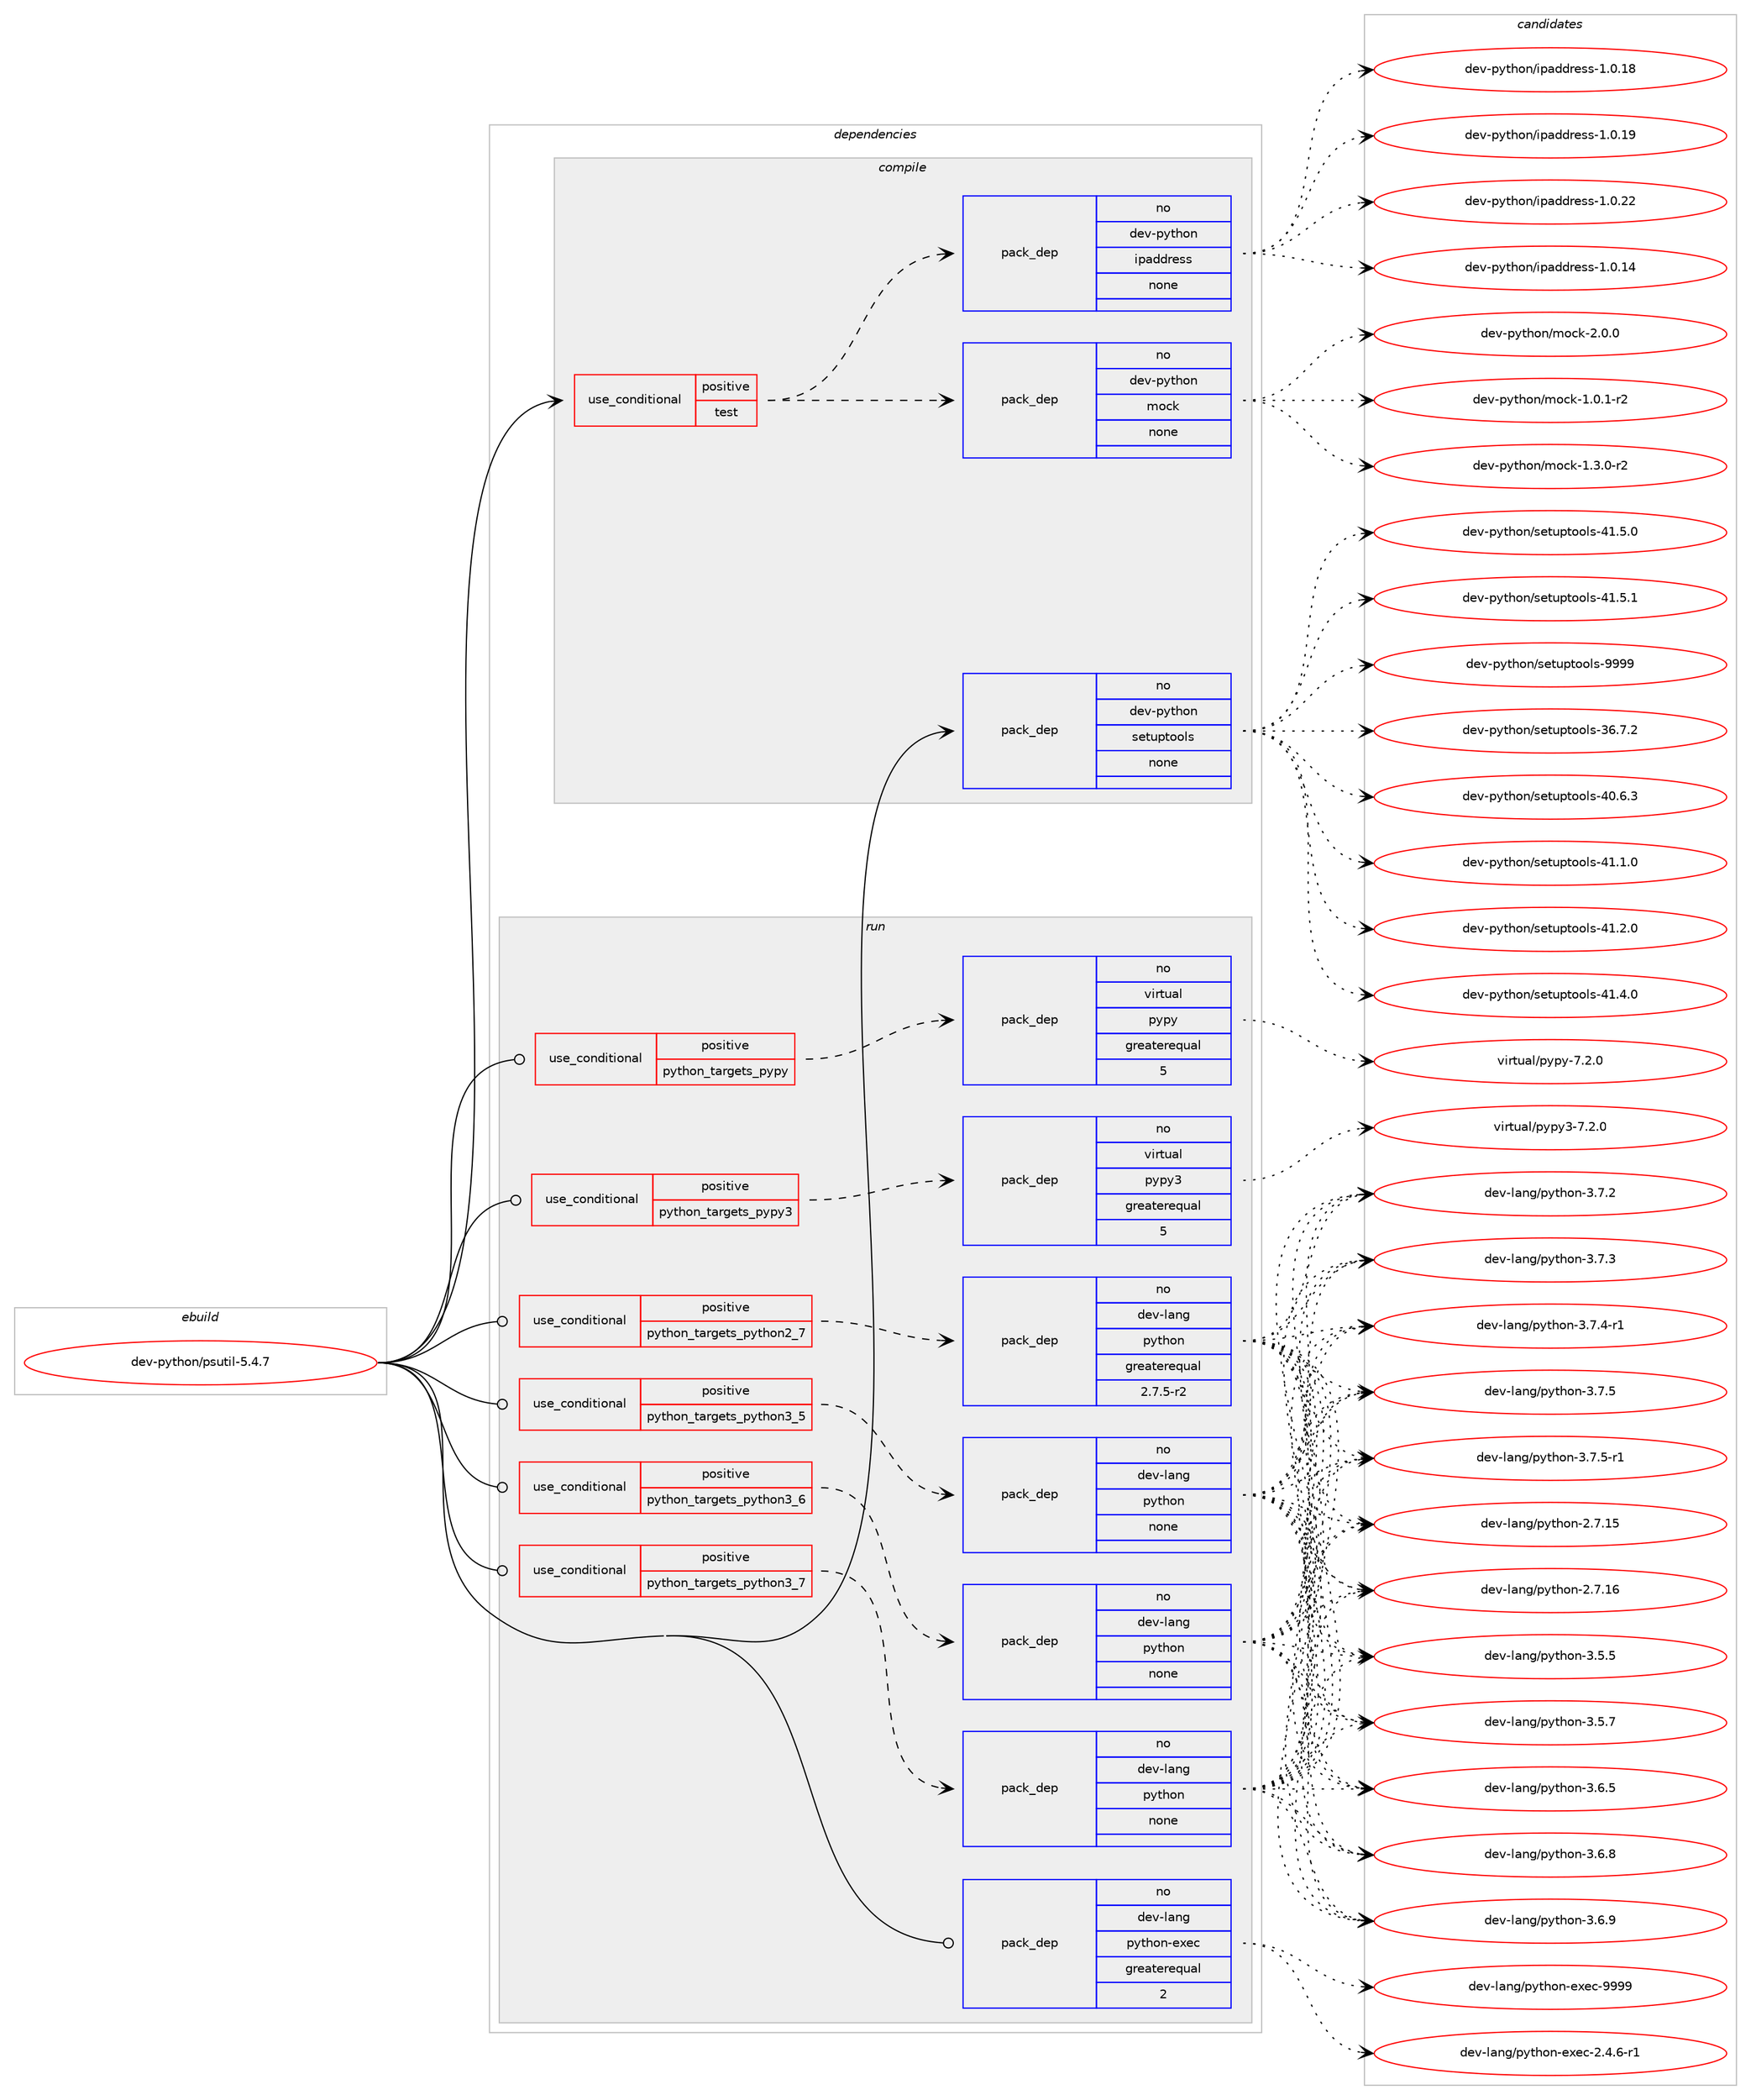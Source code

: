 digraph prolog {

# *************
# Graph options
# *************

newrank=true;
concentrate=true;
compound=true;
graph [rankdir=LR,fontname=Helvetica,fontsize=10,ranksep=1.5];#, ranksep=2.5, nodesep=0.2];
edge  [arrowhead=vee];
node  [fontname=Helvetica,fontsize=10];

# **********
# The ebuild
# **********

subgraph cluster_leftcol {
color=gray;
rank=same;
label=<<i>ebuild</i>>;
id [label="dev-python/psutil-5.4.7", color=red, width=4, href="../dev-python/psutil-5.4.7.svg"];
}

# ****************
# The dependencies
# ****************

subgraph cluster_midcol {
color=gray;
label=<<i>dependencies</i>>;
subgraph cluster_compile {
fillcolor="#eeeeee";
style=filled;
label=<<i>compile</i>>;
subgraph cond145005 {
dependency623341 [label=<<TABLE BORDER="0" CELLBORDER="1" CELLSPACING="0" CELLPADDING="4"><TR><TD ROWSPAN="3" CELLPADDING="10">use_conditional</TD></TR><TR><TD>positive</TD></TR><TR><TD>test</TD></TR></TABLE>>, shape=none, color=red];
subgraph pack466492 {
dependency623342 [label=<<TABLE BORDER="0" CELLBORDER="1" CELLSPACING="0" CELLPADDING="4" WIDTH="220"><TR><TD ROWSPAN="6" CELLPADDING="30">pack_dep</TD></TR><TR><TD WIDTH="110">no</TD></TR><TR><TD>dev-python</TD></TR><TR><TD>mock</TD></TR><TR><TD>none</TD></TR><TR><TD></TD></TR></TABLE>>, shape=none, color=blue];
}
dependency623341:e -> dependency623342:w [weight=20,style="dashed",arrowhead="vee"];
subgraph pack466493 {
dependency623343 [label=<<TABLE BORDER="0" CELLBORDER="1" CELLSPACING="0" CELLPADDING="4" WIDTH="220"><TR><TD ROWSPAN="6" CELLPADDING="30">pack_dep</TD></TR><TR><TD WIDTH="110">no</TD></TR><TR><TD>dev-python</TD></TR><TR><TD>ipaddress</TD></TR><TR><TD>none</TD></TR><TR><TD></TD></TR></TABLE>>, shape=none, color=blue];
}
dependency623341:e -> dependency623343:w [weight=20,style="dashed",arrowhead="vee"];
}
id:e -> dependency623341:w [weight=20,style="solid",arrowhead="vee"];
subgraph pack466494 {
dependency623344 [label=<<TABLE BORDER="0" CELLBORDER="1" CELLSPACING="0" CELLPADDING="4" WIDTH="220"><TR><TD ROWSPAN="6" CELLPADDING="30">pack_dep</TD></TR><TR><TD WIDTH="110">no</TD></TR><TR><TD>dev-python</TD></TR><TR><TD>setuptools</TD></TR><TR><TD>none</TD></TR><TR><TD></TD></TR></TABLE>>, shape=none, color=blue];
}
id:e -> dependency623344:w [weight=20,style="solid",arrowhead="vee"];
}
subgraph cluster_compileandrun {
fillcolor="#eeeeee";
style=filled;
label=<<i>compile and run</i>>;
}
subgraph cluster_run {
fillcolor="#eeeeee";
style=filled;
label=<<i>run</i>>;
subgraph cond145006 {
dependency623345 [label=<<TABLE BORDER="0" CELLBORDER="1" CELLSPACING="0" CELLPADDING="4"><TR><TD ROWSPAN="3" CELLPADDING="10">use_conditional</TD></TR><TR><TD>positive</TD></TR><TR><TD>python_targets_pypy</TD></TR></TABLE>>, shape=none, color=red];
subgraph pack466495 {
dependency623346 [label=<<TABLE BORDER="0" CELLBORDER="1" CELLSPACING="0" CELLPADDING="4" WIDTH="220"><TR><TD ROWSPAN="6" CELLPADDING="30">pack_dep</TD></TR><TR><TD WIDTH="110">no</TD></TR><TR><TD>virtual</TD></TR><TR><TD>pypy</TD></TR><TR><TD>greaterequal</TD></TR><TR><TD>5</TD></TR></TABLE>>, shape=none, color=blue];
}
dependency623345:e -> dependency623346:w [weight=20,style="dashed",arrowhead="vee"];
}
id:e -> dependency623345:w [weight=20,style="solid",arrowhead="odot"];
subgraph cond145007 {
dependency623347 [label=<<TABLE BORDER="0" CELLBORDER="1" CELLSPACING="0" CELLPADDING="4"><TR><TD ROWSPAN="3" CELLPADDING="10">use_conditional</TD></TR><TR><TD>positive</TD></TR><TR><TD>python_targets_pypy3</TD></TR></TABLE>>, shape=none, color=red];
subgraph pack466496 {
dependency623348 [label=<<TABLE BORDER="0" CELLBORDER="1" CELLSPACING="0" CELLPADDING="4" WIDTH="220"><TR><TD ROWSPAN="6" CELLPADDING="30">pack_dep</TD></TR><TR><TD WIDTH="110">no</TD></TR><TR><TD>virtual</TD></TR><TR><TD>pypy3</TD></TR><TR><TD>greaterequal</TD></TR><TR><TD>5</TD></TR></TABLE>>, shape=none, color=blue];
}
dependency623347:e -> dependency623348:w [weight=20,style="dashed",arrowhead="vee"];
}
id:e -> dependency623347:w [weight=20,style="solid",arrowhead="odot"];
subgraph cond145008 {
dependency623349 [label=<<TABLE BORDER="0" CELLBORDER="1" CELLSPACING="0" CELLPADDING="4"><TR><TD ROWSPAN="3" CELLPADDING="10">use_conditional</TD></TR><TR><TD>positive</TD></TR><TR><TD>python_targets_python2_7</TD></TR></TABLE>>, shape=none, color=red];
subgraph pack466497 {
dependency623350 [label=<<TABLE BORDER="0" CELLBORDER="1" CELLSPACING="0" CELLPADDING="4" WIDTH="220"><TR><TD ROWSPAN="6" CELLPADDING="30">pack_dep</TD></TR><TR><TD WIDTH="110">no</TD></TR><TR><TD>dev-lang</TD></TR><TR><TD>python</TD></TR><TR><TD>greaterequal</TD></TR><TR><TD>2.7.5-r2</TD></TR></TABLE>>, shape=none, color=blue];
}
dependency623349:e -> dependency623350:w [weight=20,style="dashed",arrowhead="vee"];
}
id:e -> dependency623349:w [weight=20,style="solid",arrowhead="odot"];
subgraph cond145009 {
dependency623351 [label=<<TABLE BORDER="0" CELLBORDER="1" CELLSPACING="0" CELLPADDING="4"><TR><TD ROWSPAN="3" CELLPADDING="10">use_conditional</TD></TR><TR><TD>positive</TD></TR><TR><TD>python_targets_python3_5</TD></TR></TABLE>>, shape=none, color=red];
subgraph pack466498 {
dependency623352 [label=<<TABLE BORDER="0" CELLBORDER="1" CELLSPACING="0" CELLPADDING="4" WIDTH="220"><TR><TD ROWSPAN="6" CELLPADDING="30">pack_dep</TD></TR><TR><TD WIDTH="110">no</TD></TR><TR><TD>dev-lang</TD></TR><TR><TD>python</TD></TR><TR><TD>none</TD></TR><TR><TD></TD></TR></TABLE>>, shape=none, color=blue];
}
dependency623351:e -> dependency623352:w [weight=20,style="dashed",arrowhead="vee"];
}
id:e -> dependency623351:w [weight=20,style="solid",arrowhead="odot"];
subgraph cond145010 {
dependency623353 [label=<<TABLE BORDER="0" CELLBORDER="1" CELLSPACING="0" CELLPADDING="4"><TR><TD ROWSPAN="3" CELLPADDING="10">use_conditional</TD></TR><TR><TD>positive</TD></TR><TR><TD>python_targets_python3_6</TD></TR></TABLE>>, shape=none, color=red];
subgraph pack466499 {
dependency623354 [label=<<TABLE BORDER="0" CELLBORDER="1" CELLSPACING="0" CELLPADDING="4" WIDTH="220"><TR><TD ROWSPAN="6" CELLPADDING="30">pack_dep</TD></TR><TR><TD WIDTH="110">no</TD></TR><TR><TD>dev-lang</TD></TR><TR><TD>python</TD></TR><TR><TD>none</TD></TR><TR><TD></TD></TR></TABLE>>, shape=none, color=blue];
}
dependency623353:e -> dependency623354:w [weight=20,style="dashed",arrowhead="vee"];
}
id:e -> dependency623353:w [weight=20,style="solid",arrowhead="odot"];
subgraph cond145011 {
dependency623355 [label=<<TABLE BORDER="0" CELLBORDER="1" CELLSPACING="0" CELLPADDING="4"><TR><TD ROWSPAN="3" CELLPADDING="10">use_conditional</TD></TR><TR><TD>positive</TD></TR><TR><TD>python_targets_python3_7</TD></TR></TABLE>>, shape=none, color=red];
subgraph pack466500 {
dependency623356 [label=<<TABLE BORDER="0" CELLBORDER="1" CELLSPACING="0" CELLPADDING="4" WIDTH="220"><TR><TD ROWSPAN="6" CELLPADDING="30">pack_dep</TD></TR><TR><TD WIDTH="110">no</TD></TR><TR><TD>dev-lang</TD></TR><TR><TD>python</TD></TR><TR><TD>none</TD></TR><TR><TD></TD></TR></TABLE>>, shape=none, color=blue];
}
dependency623355:e -> dependency623356:w [weight=20,style="dashed",arrowhead="vee"];
}
id:e -> dependency623355:w [weight=20,style="solid",arrowhead="odot"];
subgraph pack466501 {
dependency623357 [label=<<TABLE BORDER="0" CELLBORDER="1" CELLSPACING="0" CELLPADDING="4" WIDTH="220"><TR><TD ROWSPAN="6" CELLPADDING="30">pack_dep</TD></TR><TR><TD WIDTH="110">no</TD></TR><TR><TD>dev-lang</TD></TR><TR><TD>python-exec</TD></TR><TR><TD>greaterequal</TD></TR><TR><TD>2</TD></TR></TABLE>>, shape=none, color=blue];
}
id:e -> dependency623357:w [weight=20,style="solid",arrowhead="odot"];
}
}

# **************
# The candidates
# **************

subgraph cluster_choices {
rank=same;
color=gray;
label=<<i>candidates</i>>;

subgraph choice466492 {
color=black;
nodesep=1;
choice1001011184511212111610411111047109111991074549464846494511450 [label="dev-python/mock-1.0.1-r2", color=red, width=4,href="../dev-python/mock-1.0.1-r2.svg"];
choice1001011184511212111610411111047109111991074549465146484511450 [label="dev-python/mock-1.3.0-r2", color=red, width=4,href="../dev-python/mock-1.3.0-r2.svg"];
choice100101118451121211161041111104710911199107455046484648 [label="dev-python/mock-2.0.0", color=red, width=4,href="../dev-python/mock-2.0.0.svg"];
dependency623342:e -> choice1001011184511212111610411111047109111991074549464846494511450:w [style=dotted,weight="100"];
dependency623342:e -> choice1001011184511212111610411111047109111991074549465146484511450:w [style=dotted,weight="100"];
dependency623342:e -> choice100101118451121211161041111104710911199107455046484648:w [style=dotted,weight="100"];
}
subgraph choice466493 {
color=black;
nodesep=1;
choice10010111845112121116104111110471051129710010011410111511545494648464952 [label="dev-python/ipaddress-1.0.14", color=red, width=4,href="../dev-python/ipaddress-1.0.14.svg"];
choice10010111845112121116104111110471051129710010011410111511545494648464956 [label="dev-python/ipaddress-1.0.18", color=red, width=4,href="../dev-python/ipaddress-1.0.18.svg"];
choice10010111845112121116104111110471051129710010011410111511545494648464957 [label="dev-python/ipaddress-1.0.19", color=red, width=4,href="../dev-python/ipaddress-1.0.19.svg"];
choice10010111845112121116104111110471051129710010011410111511545494648465050 [label="dev-python/ipaddress-1.0.22", color=red, width=4,href="../dev-python/ipaddress-1.0.22.svg"];
dependency623343:e -> choice10010111845112121116104111110471051129710010011410111511545494648464952:w [style=dotted,weight="100"];
dependency623343:e -> choice10010111845112121116104111110471051129710010011410111511545494648464956:w [style=dotted,weight="100"];
dependency623343:e -> choice10010111845112121116104111110471051129710010011410111511545494648464957:w [style=dotted,weight="100"];
dependency623343:e -> choice10010111845112121116104111110471051129710010011410111511545494648465050:w [style=dotted,weight="100"];
}
subgraph choice466494 {
color=black;
nodesep=1;
choice100101118451121211161041111104711510111611711211611111110811545515446554650 [label="dev-python/setuptools-36.7.2", color=red, width=4,href="../dev-python/setuptools-36.7.2.svg"];
choice100101118451121211161041111104711510111611711211611111110811545524846544651 [label="dev-python/setuptools-40.6.3", color=red, width=4,href="../dev-python/setuptools-40.6.3.svg"];
choice100101118451121211161041111104711510111611711211611111110811545524946494648 [label="dev-python/setuptools-41.1.0", color=red, width=4,href="../dev-python/setuptools-41.1.0.svg"];
choice100101118451121211161041111104711510111611711211611111110811545524946504648 [label="dev-python/setuptools-41.2.0", color=red, width=4,href="../dev-python/setuptools-41.2.0.svg"];
choice100101118451121211161041111104711510111611711211611111110811545524946524648 [label="dev-python/setuptools-41.4.0", color=red, width=4,href="../dev-python/setuptools-41.4.0.svg"];
choice100101118451121211161041111104711510111611711211611111110811545524946534648 [label="dev-python/setuptools-41.5.0", color=red, width=4,href="../dev-python/setuptools-41.5.0.svg"];
choice100101118451121211161041111104711510111611711211611111110811545524946534649 [label="dev-python/setuptools-41.5.1", color=red, width=4,href="../dev-python/setuptools-41.5.1.svg"];
choice10010111845112121116104111110471151011161171121161111111081154557575757 [label="dev-python/setuptools-9999", color=red, width=4,href="../dev-python/setuptools-9999.svg"];
dependency623344:e -> choice100101118451121211161041111104711510111611711211611111110811545515446554650:w [style=dotted,weight="100"];
dependency623344:e -> choice100101118451121211161041111104711510111611711211611111110811545524846544651:w [style=dotted,weight="100"];
dependency623344:e -> choice100101118451121211161041111104711510111611711211611111110811545524946494648:w [style=dotted,weight="100"];
dependency623344:e -> choice100101118451121211161041111104711510111611711211611111110811545524946504648:w [style=dotted,weight="100"];
dependency623344:e -> choice100101118451121211161041111104711510111611711211611111110811545524946524648:w [style=dotted,weight="100"];
dependency623344:e -> choice100101118451121211161041111104711510111611711211611111110811545524946534648:w [style=dotted,weight="100"];
dependency623344:e -> choice100101118451121211161041111104711510111611711211611111110811545524946534649:w [style=dotted,weight="100"];
dependency623344:e -> choice10010111845112121116104111110471151011161171121161111111081154557575757:w [style=dotted,weight="100"];
}
subgraph choice466495 {
color=black;
nodesep=1;
choice1181051141161179710847112121112121455546504648 [label="virtual/pypy-7.2.0", color=red, width=4,href="../virtual/pypy-7.2.0.svg"];
dependency623346:e -> choice1181051141161179710847112121112121455546504648:w [style=dotted,weight="100"];
}
subgraph choice466496 {
color=black;
nodesep=1;
choice118105114116117971084711212111212151455546504648 [label="virtual/pypy3-7.2.0", color=red, width=4,href="../virtual/pypy3-7.2.0.svg"];
dependency623348:e -> choice118105114116117971084711212111212151455546504648:w [style=dotted,weight="100"];
}
subgraph choice466497 {
color=black;
nodesep=1;
choice10010111845108971101034711212111610411111045504655464953 [label="dev-lang/python-2.7.15", color=red, width=4,href="../dev-lang/python-2.7.15.svg"];
choice10010111845108971101034711212111610411111045504655464954 [label="dev-lang/python-2.7.16", color=red, width=4,href="../dev-lang/python-2.7.16.svg"];
choice100101118451089711010347112121116104111110455146534653 [label="dev-lang/python-3.5.5", color=red, width=4,href="../dev-lang/python-3.5.5.svg"];
choice100101118451089711010347112121116104111110455146534655 [label="dev-lang/python-3.5.7", color=red, width=4,href="../dev-lang/python-3.5.7.svg"];
choice100101118451089711010347112121116104111110455146544653 [label="dev-lang/python-3.6.5", color=red, width=4,href="../dev-lang/python-3.6.5.svg"];
choice100101118451089711010347112121116104111110455146544656 [label="dev-lang/python-3.6.8", color=red, width=4,href="../dev-lang/python-3.6.8.svg"];
choice100101118451089711010347112121116104111110455146544657 [label="dev-lang/python-3.6.9", color=red, width=4,href="../dev-lang/python-3.6.9.svg"];
choice100101118451089711010347112121116104111110455146554650 [label="dev-lang/python-3.7.2", color=red, width=4,href="../dev-lang/python-3.7.2.svg"];
choice100101118451089711010347112121116104111110455146554651 [label="dev-lang/python-3.7.3", color=red, width=4,href="../dev-lang/python-3.7.3.svg"];
choice1001011184510897110103471121211161041111104551465546524511449 [label="dev-lang/python-3.7.4-r1", color=red, width=4,href="../dev-lang/python-3.7.4-r1.svg"];
choice100101118451089711010347112121116104111110455146554653 [label="dev-lang/python-3.7.5", color=red, width=4,href="../dev-lang/python-3.7.5.svg"];
choice1001011184510897110103471121211161041111104551465546534511449 [label="dev-lang/python-3.7.5-r1", color=red, width=4,href="../dev-lang/python-3.7.5-r1.svg"];
dependency623350:e -> choice10010111845108971101034711212111610411111045504655464953:w [style=dotted,weight="100"];
dependency623350:e -> choice10010111845108971101034711212111610411111045504655464954:w [style=dotted,weight="100"];
dependency623350:e -> choice100101118451089711010347112121116104111110455146534653:w [style=dotted,weight="100"];
dependency623350:e -> choice100101118451089711010347112121116104111110455146534655:w [style=dotted,weight="100"];
dependency623350:e -> choice100101118451089711010347112121116104111110455146544653:w [style=dotted,weight="100"];
dependency623350:e -> choice100101118451089711010347112121116104111110455146544656:w [style=dotted,weight="100"];
dependency623350:e -> choice100101118451089711010347112121116104111110455146544657:w [style=dotted,weight="100"];
dependency623350:e -> choice100101118451089711010347112121116104111110455146554650:w [style=dotted,weight="100"];
dependency623350:e -> choice100101118451089711010347112121116104111110455146554651:w [style=dotted,weight="100"];
dependency623350:e -> choice1001011184510897110103471121211161041111104551465546524511449:w [style=dotted,weight="100"];
dependency623350:e -> choice100101118451089711010347112121116104111110455146554653:w [style=dotted,weight="100"];
dependency623350:e -> choice1001011184510897110103471121211161041111104551465546534511449:w [style=dotted,weight="100"];
}
subgraph choice466498 {
color=black;
nodesep=1;
choice10010111845108971101034711212111610411111045504655464953 [label="dev-lang/python-2.7.15", color=red, width=4,href="../dev-lang/python-2.7.15.svg"];
choice10010111845108971101034711212111610411111045504655464954 [label="dev-lang/python-2.7.16", color=red, width=4,href="../dev-lang/python-2.7.16.svg"];
choice100101118451089711010347112121116104111110455146534653 [label="dev-lang/python-3.5.5", color=red, width=4,href="../dev-lang/python-3.5.5.svg"];
choice100101118451089711010347112121116104111110455146534655 [label="dev-lang/python-3.5.7", color=red, width=4,href="../dev-lang/python-3.5.7.svg"];
choice100101118451089711010347112121116104111110455146544653 [label="dev-lang/python-3.6.5", color=red, width=4,href="../dev-lang/python-3.6.5.svg"];
choice100101118451089711010347112121116104111110455146544656 [label="dev-lang/python-3.6.8", color=red, width=4,href="../dev-lang/python-3.6.8.svg"];
choice100101118451089711010347112121116104111110455146544657 [label="dev-lang/python-3.6.9", color=red, width=4,href="../dev-lang/python-3.6.9.svg"];
choice100101118451089711010347112121116104111110455146554650 [label="dev-lang/python-3.7.2", color=red, width=4,href="../dev-lang/python-3.7.2.svg"];
choice100101118451089711010347112121116104111110455146554651 [label="dev-lang/python-3.7.3", color=red, width=4,href="../dev-lang/python-3.7.3.svg"];
choice1001011184510897110103471121211161041111104551465546524511449 [label="dev-lang/python-3.7.4-r1", color=red, width=4,href="../dev-lang/python-3.7.4-r1.svg"];
choice100101118451089711010347112121116104111110455146554653 [label="dev-lang/python-3.7.5", color=red, width=4,href="../dev-lang/python-3.7.5.svg"];
choice1001011184510897110103471121211161041111104551465546534511449 [label="dev-lang/python-3.7.5-r1", color=red, width=4,href="../dev-lang/python-3.7.5-r1.svg"];
dependency623352:e -> choice10010111845108971101034711212111610411111045504655464953:w [style=dotted,weight="100"];
dependency623352:e -> choice10010111845108971101034711212111610411111045504655464954:w [style=dotted,weight="100"];
dependency623352:e -> choice100101118451089711010347112121116104111110455146534653:w [style=dotted,weight="100"];
dependency623352:e -> choice100101118451089711010347112121116104111110455146534655:w [style=dotted,weight="100"];
dependency623352:e -> choice100101118451089711010347112121116104111110455146544653:w [style=dotted,weight="100"];
dependency623352:e -> choice100101118451089711010347112121116104111110455146544656:w [style=dotted,weight="100"];
dependency623352:e -> choice100101118451089711010347112121116104111110455146544657:w [style=dotted,weight="100"];
dependency623352:e -> choice100101118451089711010347112121116104111110455146554650:w [style=dotted,weight="100"];
dependency623352:e -> choice100101118451089711010347112121116104111110455146554651:w [style=dotted,weight="100"];
dependency623352:e -> choice1001011184510897110103471121211161041111104551465546524511449:w [style=dotted,weight="100"];
dependency623352:e -> choice100101118451089711010347112121116104111110455146554653:w [style=dotted,weight="100"];
dependency623352:e -> choice1001011184510897110103471121211161041111104551465546534511449:w [style=dotted,weight="100"];
}
subgraph choice466499 {
color=black;
nodesep=1;
choice10010111845108971101034711212111610411111045504655464953 [label="dev-lang/python-2.7.15", color=red, width=4,href="../dev-lang/python-2.7.15.svg"];
choice10010111845108971101034711212111610411111045504655464954 [label="dev-lang/python-2.7.16", color=red, width=4,href="../dev-lang/python-2.7.16.svg"];
choice100101118451089711010347112121116104111110455146534653 [label="dev-lang/python-3.5.5", color=red, width=4,href="../dev-lang/python-3.5.5.svg"];
choice100101118451089711010347112121116104111110455146534655 [label="dev-lang/python-3.5.7", color=red, width=4,href="../dev-lang/python-3.5.7.svg"];
choice100101118451089711010347112121116104111110455146544653 [label="dev-lang/python-3.6.5", color=red, width=4,href="../dev-lang/python-3.6.5.svg"];
choice100101118451089711010347112121116104111110455146544656 [label="dev-lang/python-3.6.8", color=red, width=4,href="../dev-lang/python-3.6.8.svg"];
choice100101118451089711010347112121116104111110455146544657 [label="dev-lang/python-3.6.9", color=red, width=4,href="../dev-lang/python-3.6.9.svg"];
choice100101118451089711010347112121116104111110455146554650 [label="dev-lang/python-3.7.2", color=red, width=4,href="../dev-lang/python-3.7.2.svg"];
choice100101118451089711010347112121116104111110455146554651 [label="dev-lang/python-3.7.3", color=red, width=4,href="../dev-lang/python-3.7.3.svg"];
choice1001011184510897110103471121211161041111104551465546524511449 [label="dev-lang/python-3.7.4-r1", color=red, width=4,href="../dev-lang/python-3.7.4-r1.svg"];
choice100101118451089711010347112121116104111110455146554653 [label="dev-lang/python-3.7.5", color=red, width=4,href="../dev-lang/python-3.7.5.svg"];
choice1001011184510897110103471121211161041111104551465546534511449 [label="dev-lang/python-3.7.5-r1", color=red, width=4,href="../dev-lang/python-3.7.5-r1.svg"];
dependency623354:e -> choice10010111845108971101034711212111610411111045504655464953:w [style=dotted,weight="100"];
dependency623354:e -> choice10010111845108971101034711212111610411111045504655464954:w [style=dotted,weight="100"];
dependency623354:e -> choice100101118451089711010347112121116104111110455146534653:w [style=dotted,weight="100"];
dependency623354:e -> choice100101118451089711010347112121116104111110455146534655:w [style=dotted,weight="100"];
dependency623354:e -> choice100101118451089711010347112121116104111110455146544653:w [style=dotted,weight="100"];
dependency623354:e -> choice100101118451089711010347112121116104111110455146544656:w [style=dotted,weight="100"];
dependency623354:e -> choice100101118451089711010347112121116104111110455146544657:w [style=dotted,weight="100"];
dependency623354:e -> choice100101118451089711010347112121116104111110455146554650:w [style=dotted,weight="100"];
dependency623354:e -> choice100101118451089711010347112121116104111110455146554651:w [style=dotted,weight="100"];
dependency623354:e -> choice1001011184510897110103471121211161041111104551465546524511449:w [style=dotted,weight="100"];
dependency623354:e -> choice100101118451089711010347112121116104111110455146554653:w [style=dotted,weight="100"];
dependency623354:e -> choice1001011184510897110103471121211161041111104551465546534511449:w [style=dotted,weight="100"];
}
subgraph choice466500 {
color=black;
nodesep=1;
choice10010111845108971101034711212111610411111045504655464953 [label="dev-lang/python-2.7.15", color=red, width=4,href="../dev-lang/python-2.7.15.svg"];
choice10010111845108971101034711212111610411111045504655464954 [label="dev-lang/python-2.7.16", color=red, width=4,href="../dev-lang/python-2.7.16.svg"];
choice100101118451089711010347112121116104111110455146534653 [label="dev-lang/python-3.5.5", color=red, width=4,href="../dev-lang/python-3.5.5.svg"];
choice100101118451089711010347112121116104111110455146534655 [label="dev-lang/python-3.5.7", color=red, width=4,href="../dev-lang/python-3.5.7.svg"];
choice100101118451089711010347112121116104111110455146544653 [label="dev-lang/python-3.6.5", color=red, width=4,href="../dev-lang/python-3.6.5.svg"];
choice100101118451089711010347112121116104111110455146544656 [label="dev-lang/python-3.6.8", color=red, width=4,href="../dev-lang/python-3.6.8.svg"];
choice100101118451089711010347112121116104111110455146544657 [label="dev-lang/python-3.6.9", color=red, width=4,href="../dev-lang/python-3.6.9.svg"];
choice100101118451089711010347112121116104111110455146554650 [label="dev-lang/python-3.7.2", color=red, width=4,href="../dev-lang/python-3.7.2.svg"];
choice100101118451089711010347112121116104111110455146554651 [label="dev-lang/python-3.7.3", color=red, width=4,href="../dev-lang/python-3.7.3.svg"];
choice1001011184510897110103471121211161041111104551465546524511449 [label="dev-lang/python-3.7.4-r1", color=red, width=4,href="../dev-lang/python-3.7.4-r1.svg"];
choice100101118451089711010347112121116104111110455146554653 [label="dev-lang/python-3.7.5", color=red, width=4,href="../dev-lang/python-3.7.5.svg"];
choice1001011184510897110103471121211161041111104551465546534511449 [label="dev-lang/python-3.7.5-r1", color=red, width=4,href="../dev-lang/python-3.7.5-r1.svg"];
dependency623356:e -> choice10010111845108971101034711212111610411111045504655464953:w [style=dotted,weight="100"];
dependency623356:e -> choice10010111845108971101034711212111610411111045504655464954:w [style=dotted,weight="100"];
dependency623356:e -> choice100101118451089711010347112121116104111110455146534653:w [style=dotted,weight="100"];
dependency623356:e -> choice100101118451089711010347112121116104111110455146534655:w [style=dotted,weight="100"];
dependency623356:e -> choice100101118451089711010347112121116104111110455146544653:w [style=dotted,weight="100"];
dependency623356:e -> choice100101118451089711010347112121116104111110455146544656:w [style=dotted,weight="100"];
dependency623356:e -> choice100101118451089711010347112121116104111110455146544657:w [style=dotted,weight="100"];
dependency623356:e -> choice100101118451089711010347112121116104111110455146554650:w [style=dotted,weight="100"];
dependency623356:e -> choice100101118451089711010347112121116104111110455146554651:w [style=dotted,weight="100"];
dependency623356:e -> choice1001011184510897110103471121211161041111104551465546524511449:w [style=dotted,weight="100"];
dependency623356:e -> choice100101118451089711010347112121116104111110455146554653:w [style=dotted,weight="100"];
dependency623356:e -> choice1001011184510897110103471121211161041111104551465546534511449:w [style=dotted,weight="100"];
}
subgraph choice466501 {
color=black;
nodesep=1;
choice10010111845108971101034711212111610411111045101120101994550465246544511449 [label="dev-lang/python-exec-2.4.6-r1", color=red, width=4,href="../dev-lang/python-exec-2.4.6-r1.svg"];
choice10010111845108971101034711212111610411111045101120101994557575757 [label="dev-lang/python-exec-9999", color=red, width=4,href="../dev-lang/python-exec-9999.svg"];
dependency623357:e -> choice10010111845108971101034711212111610411111045101120101994550465246544511449:w [style=dotted,weight="100"];
dependency623357:e -> choice10010111845108971101034711212111610411111045101120101994557575757:w [style=dotted,weight="100"];
}
}

}
